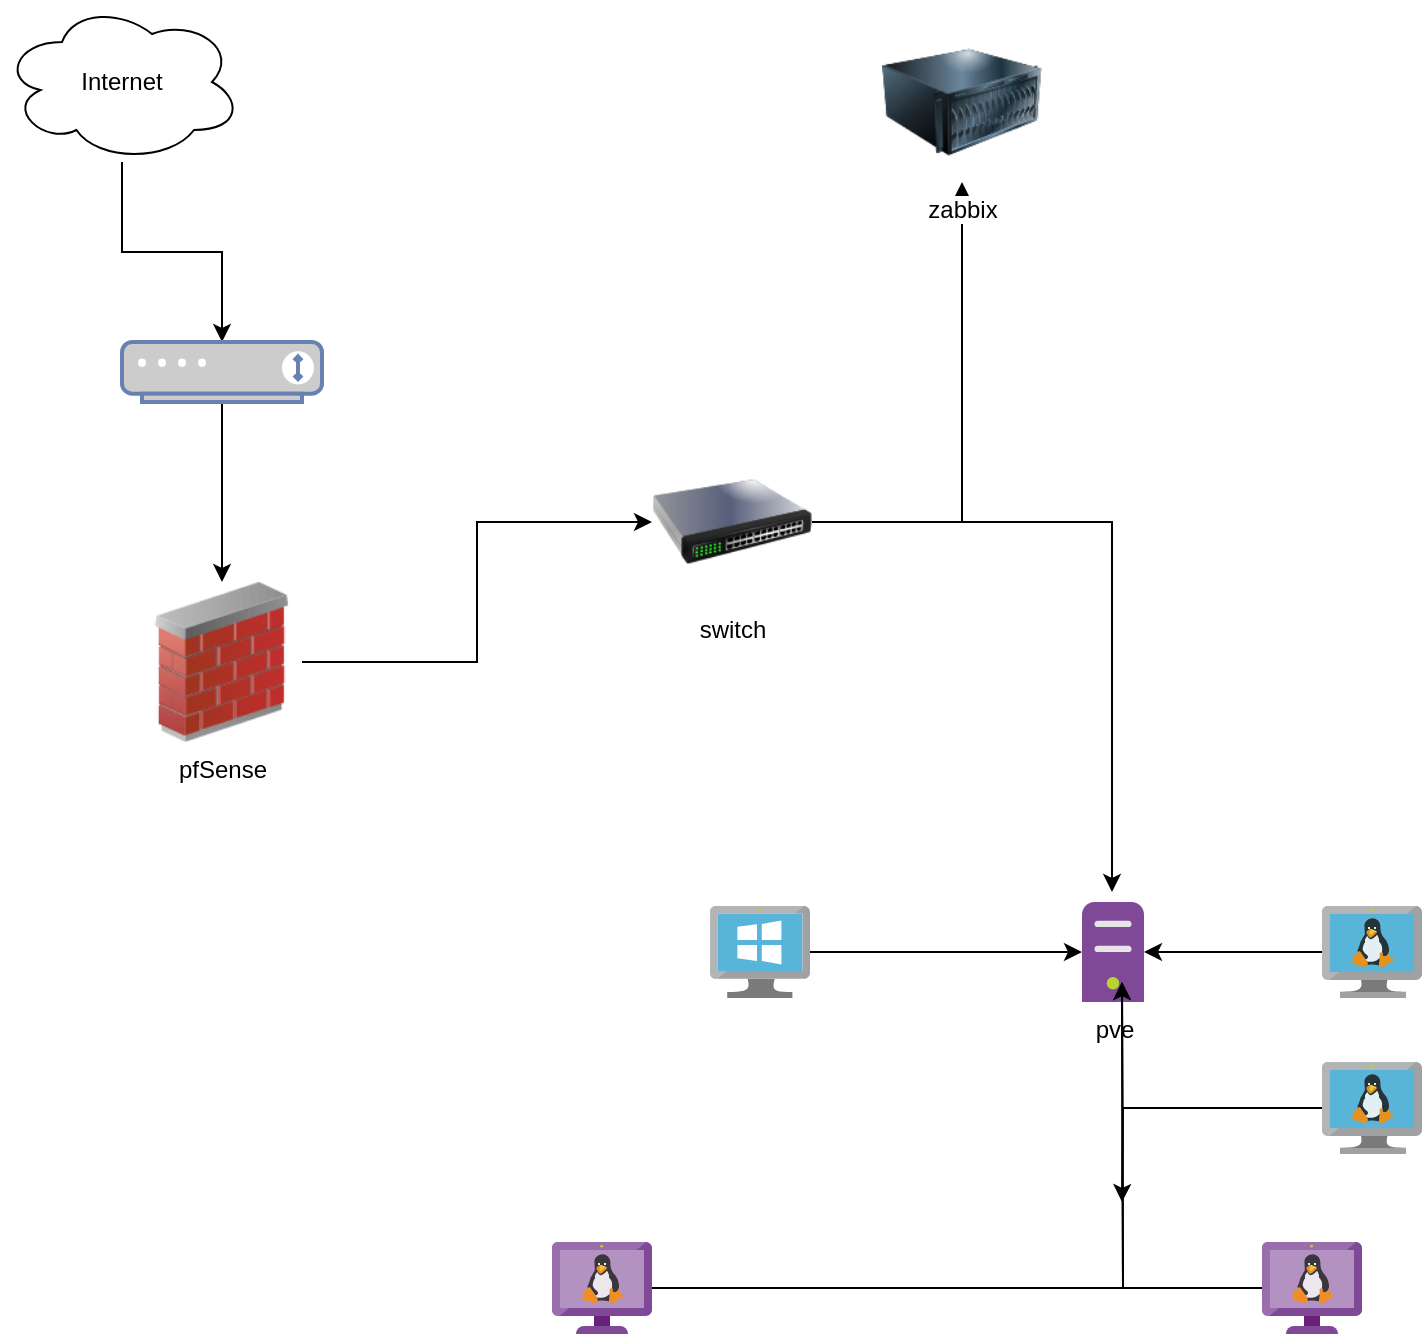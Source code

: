 <mxfile version="15.2.9" type="github">
  <diagram id="W_XMxv9y36g6PvLCYUjf" name="Page-1">
    <mxGraphModel dx="1422" dy="755" grid="1" gridSize="10" guides="1" tooltips="1" connect="1" arrows="1" fold="1" page="1" pageScale="1" pageWidth="827" pageHeight="1169" math="0" shadow="0">
      <root>
        <mxCell id="0" />
        <mxCell id="1" parent="0" />
        <mxCell id="Be2gnzdaN61zOpge0nfu-13" style="edgeStyle=orthogonalEdgeStyle;rounded=0;orthogonalLoop=1;jettySize=auto;html=1;" parent="1" source="Be2gnzdaN61zOpge0nfu-1" target="Be2gnzdaN61zOpge0nfu-6" edge="1">
          <mxGeometry relative="1" as="geometry" />
        </mxCell>
        <mxCell id="Be2gnzdaN61zOpge0nfu-1" value="Internet" style="ellipse;shape=cloud;whiteSpace=wrap;html=1;" parent="1" vertex="1">
          <mxGeometry x="60" y="40" width="120" height="80" as="geometry" />
        </mxCell>
        <mxCell id="Be2gnzdaN61zOpge0nfu-9" style="edgeStyle=orthogonalEdgeStyle;rounded=0;orthogonalLoop=1;jettySize=auto;html=1;" parent="1" source="Be2gnzdaN61zOpge0nfu-2" target="Be2gnzdaN61zOpge0nfu-3" edge="1">
          <mxGeometry relative="1" as="geometry" />
        </mxCell>
        <mxCell id="Be2gnzdaN61zOpge0nfu-2" value="pfSense" style="image;html=1;image=img/lib/clip_art/networking/Firewall_02_128x128.png" parent="1" vertex="1">
          <mxGeometry x="130" y="330" width="80" height="80" as="geometry" />
        </mxCell>
        <mxCell id="Be2gnzdaN61zOpge0nfu-10" style="edgeStyle=orthogonalEdgeStyle;rounded=0;orthogonalLoop=1;jettySize=auto;html=1;" parent="1" source="Be2gnzdaN61zOpge0nfu-3" target="Be2gnzdaN61zOpge0nfu-4" edge="1">
          <mxGeometry relative="1" as="geometry" />
        </mxCell>
        <mxCell id="5O99Y-24R9B2gPLI0et_-2" style="edgeStyle=orthogonalEdgeStyle;rounded=0;orthogonalLoop=1;jettySize=auto;html=1;entryX=0.484;entryY=-0.1;entryDx=0;entryDy=0;entryPerimeter=0;" edge="1" parent="1" source="Be2gnzdaN61zOpge0nfu-3" target="5O99Y-24R9B2gPLI0et_-1">
          <mxGeometry relative="1" as="geometry" />
        </mxCell>
        <mxCell id="Be2gnzdaN61zOpge0nfu-3" value="switch" style="image;html=1;image=img/lib/clip_art/networking/Switch_128x128.png" parent="1" vertex="1">
          <mxGeometry x="385" y="260" width="80" height="80" as="geometry" />
        </mxCell>
        <mxCell id="Be2gnzdaN61zOpge0nfu-4" value="zabbix" style="image;html=1;image=img/lib/clip_art/computers/Server_128x128.png" parent="1" vertex="1">
          <mxGeometry x="500" y="50" width="80" height="80" as="geometry" />
        </mxCell>
        <mxCell id="Be2gnzdaN61zOpge0nfu-8" style="edgeStyle=orthogonalEdgeStyle;rounded=0;orthogonalLoop=1;jettySize=auto;html=1;" parent="1" source="Be2gnzdaN61zOpge0nfu-6" target="Be2gnzdaN61zOpge0nfu-2" edge="1">
          <mxGeometry relative="1" as="geometry" />
        </mxCell>
        <mxCell id="Be2gnzdaN61zOpge0nfu-6" value="" style="fontColor=#0066CC;verticalAlign=top;verticalLabelPosition=bottom;labelPosition=center;align=center;html=1;outlineConnect=0;fillColor=#CCCCCC;strokeColor=#6881B3;gradientColor=none;gradientDirection=north;strokeWidth=2;shape=mxgraph.networks.modem;" parent="1" vertex="1">
          <mxGeometry x="120" y="210" width="100" height="30" as="geometry" />
        </mxCell>
        <mxCell id="5O99Y-24R9B2gPLI0et_-1" value="pve" style="sketch=0;aspect=fixed;html=1;points=[];align=center;image;fontSize=12;image=img/lib/mscae/Non_Azure_Machine.svg;" vertex="1" parent="1">
          <mxGeometry x="600" y="490" width="31" height="50" as="geometry" />
        </mxCell>
        <mxCell id="5O99Y-24R9B2gPLI0et_-9" style="edgeStyle=orthogonalEdgeStyle;rounded=0;orthogonalLoop=1;jettySize=auto;html=1;" edge="1" parent="1" source="5O99Y-24R9B2gPLI0et_-3" target="5O99Y-24R9B2gPLI0et_-1">
          <mxGeometry relative="1" as="geometry" />
        </mxCell>
        <mxCell id="5O99Y-24R9B2gPLI0et_-3" value="" style="sketch=0;aspect=fixed;html=1;points=[];align=center;image;fontSize=12;image=img/lib/mscae/VM_Linux.svg;" vertex="1" parent="1">
          <mxGeometry x="720" y="492" width="50" height="46" as="geometry" />
        </mxCell>
        <mxCell id="5O99Y-24R9B2gPLI0et_-10" style="edgeStyle=orthogonalEdgeStyle;rounded=0;orthogonalLoop=1;jettySize=auto;html=1;" edge="1" parent="1" source="5O99Y-24R9B2gPLI0et_-4">
          <mxGeometry relative="1" as="geometry">
            <mxPoint x="620" y="530" as="targetPoint" />
          </mxGeometry>
        </mxCell>
        <mxCell id="5O99Y-24R9B2gPLI0et_-4" value="" style="sketch=0;aspect=fixed;html=1;points=[];align=center;image;fontSize=12;image=img/lib/mscae/VM_Linux_Non_Azure.svg;" vertex="1" parent="1">
          <mxGeometry x="335" y="660" width="50" height="46" as="geometry" />
        </mxCell>
        <mxCell id="5O99Y-24R9B2gPLI0et_-14" style="edgeStyle=orthogonalEdgeStyle;rounded=0;orthogonalLoop=1;jettySize=auto;html=1;" edge="1" parent="1" source="5O99Y-24R9B2gPLI0et_-5">
          <mxGeometry relative="1" as="geometry">
            <mxPoint x="620" y="640" as="targetPoint" />
          </mxGeometry>
        </mxCell>
        <mxCell id="5O99Y-24R9B2gPLI0et_-5" value="" style="sketch=0;aspect=fixed;html=1;points=[];align=center;image;fontSize=12;image=img/lib/mscae/VM_Linux.svg;" vertex="1" parent="1">
          <mxGeometry x="720" y="570" width="50" height="46" as="geometry" />
        </mxCell>
        <mxCell id="5O99Y-24R9B2gPLI0et_-12" style="edgeStyle=orthogonalEdgeStyle;rounded=0;orthogonalLoop=1;jettySize=auto;html=1;" edge="1" parent="1" source="5O99Y-24R9B2gPLI0et_-6">
          <mxGeometry relative="1" as="geometry">
            <mxPoint x="620" y="530" as="targetPoint" />
          </mxGeometry>
        </mxCell>
        <mxCell id="5O99Y-24R9B2gPLI0et_-6" value="" style="sketch=0;aspect=fixed;html=1;points=[];align=center;image;fontSize=12;image=img/lib/mscae/VM_Linux_Non_Azure.svg;" vertex="1" parent="1">
          <mxGeometry x="690" y="660" width="50" height="46" as="geometry" />
        </mxCell>
        <mxCell id="5O99Y-24R9B2gPLI0et_-15" style="edgeStyle=orthogonalEdgeStyle;rounded=0;orthogonalLoop=1;jettySize=auto;html=1;" edge="1" parent="1" source="5O99Y-24R9B2gPLI0et_-7" target="5O99Y-24R9B2gPLI0et_-1">
          <mxGeometry relative="1" as="geometry" />
        </mxCell>
        <mxCell id="5O99Y-24R9B2gPLI0et_-7" value="" style="sketch=0;aspect=fixed;html=1;points=[];align=center;image;fontSize=12;image=img/lib/mscae/VirtualMachineWindows.svg;" vertex="1" parent="1">
          <mxGeometry x="414" y="492" width="50" height="46" as="geometry" />
        </mxCell>
      </root>
    </mxGraphModel>
  </diagram>
</mxfile>
